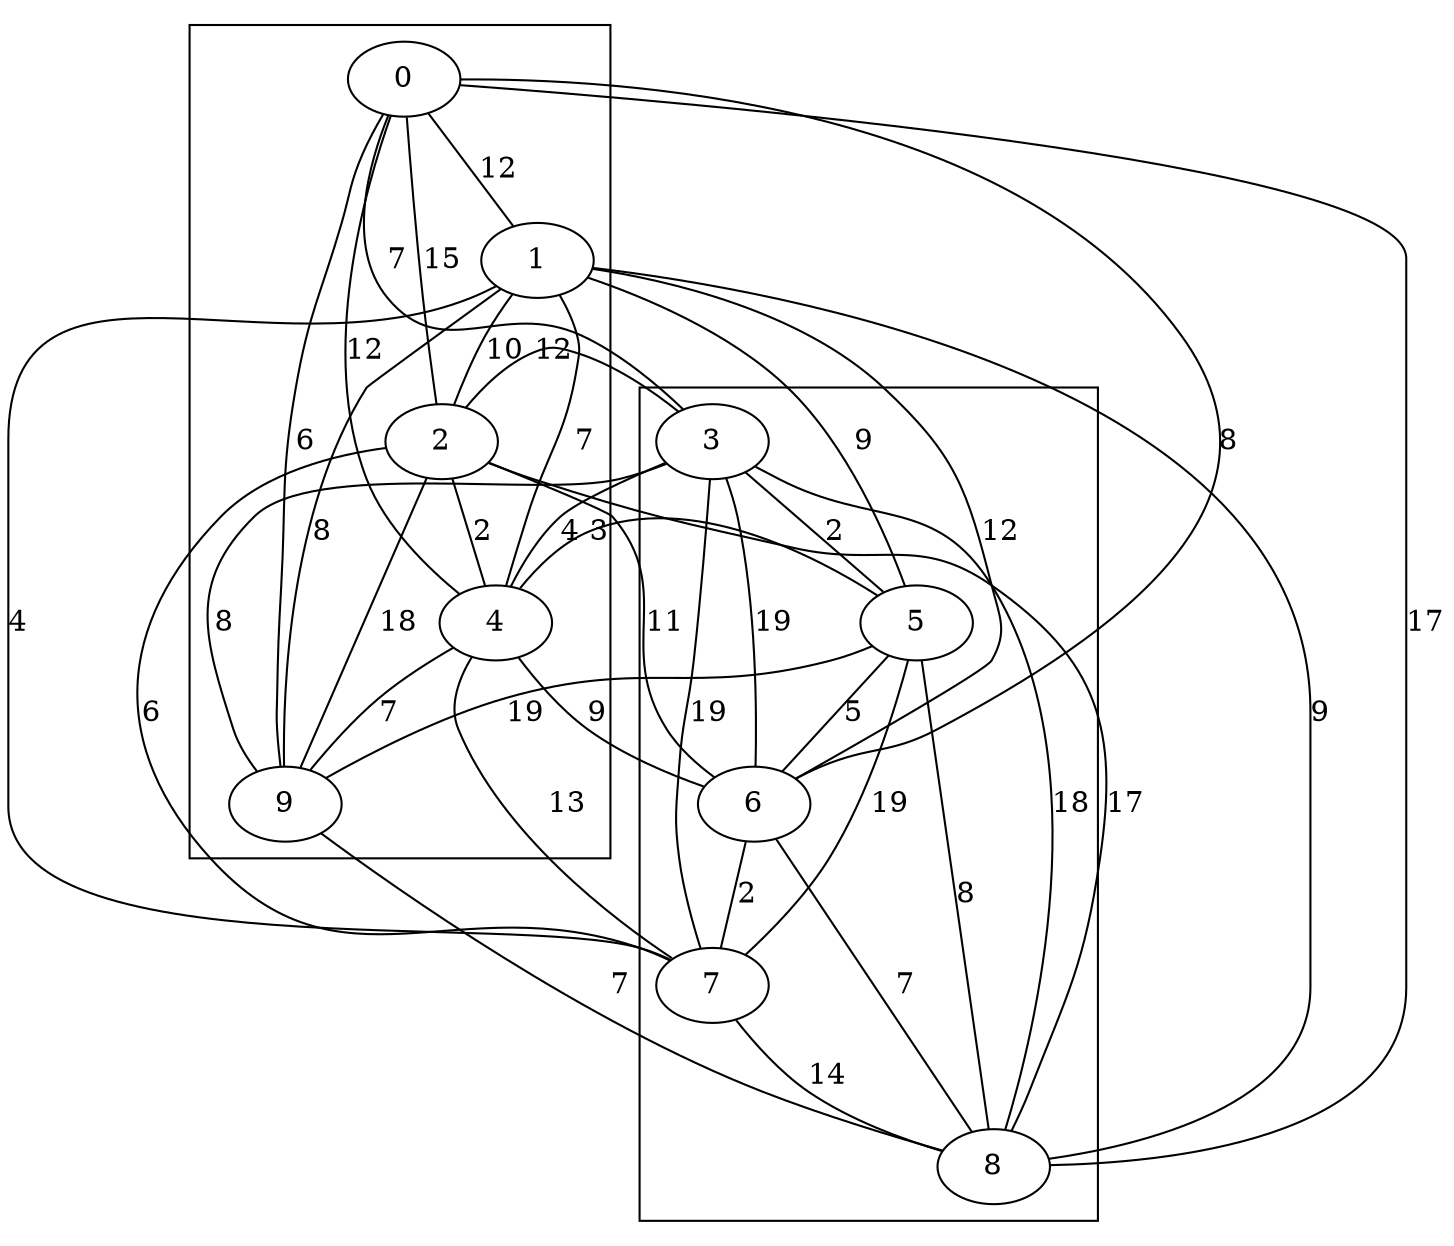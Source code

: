 strict graph  {
0;
1;
2;
3;
4;
5;
6;
7;
8;
9;
0 -- 1  [label=12];
0 -- 2  [label=15];
0 -- 3  [label=7];
0 -- 4  [label=12];
0 -- 6  [label=8];
0 -- 8  [label=17];
0 -- 9  [label=6];
1 -- 2  [label=10];
1 -- 4  [label=7];
1 -- 5  [label=9];
1 -- 6  [label=12];
1 -- 7  [label=4];
1 -- 8  [label=9];
1 -- 9  [label=8];
2 -- 3  [label=12];
2 -- 4  [label=2];
2 -- 6  [label=11];
2 -- 7  [label=6];
2 -- 8  [label=17];
2 -- 9  [label=18];
3 -- 4  [label=4];
3 -- 5  [label=2];
3 -- 6  [label=19];
3 -- 7  [label=19];
3 -- 8  [label=18];
3 -- 9  [label=8];
4 -- 5  [label=3];
4 -- 6  [label=9];
4 -- 7  [label=13];
4 -- 9  [label=7];
5 -- 6  [label=5];
5 -- 7  [label=19];
5 -- 8  [label=8];
5 -- 9  [label=19];
6 -- 7  [label=2];
6 -- 8  [label=7];
7 -- 8  [label=14];
8 -- 9  [label=7];
subgraph cluster_A {
3 -- 5;
5 -- 6;
6 -- 7;
7 -- 8;
}

subgraph cluster_B {
0 -- 1;
1 -- 2;
2 -- 4;
4 -- 9;
}

}
